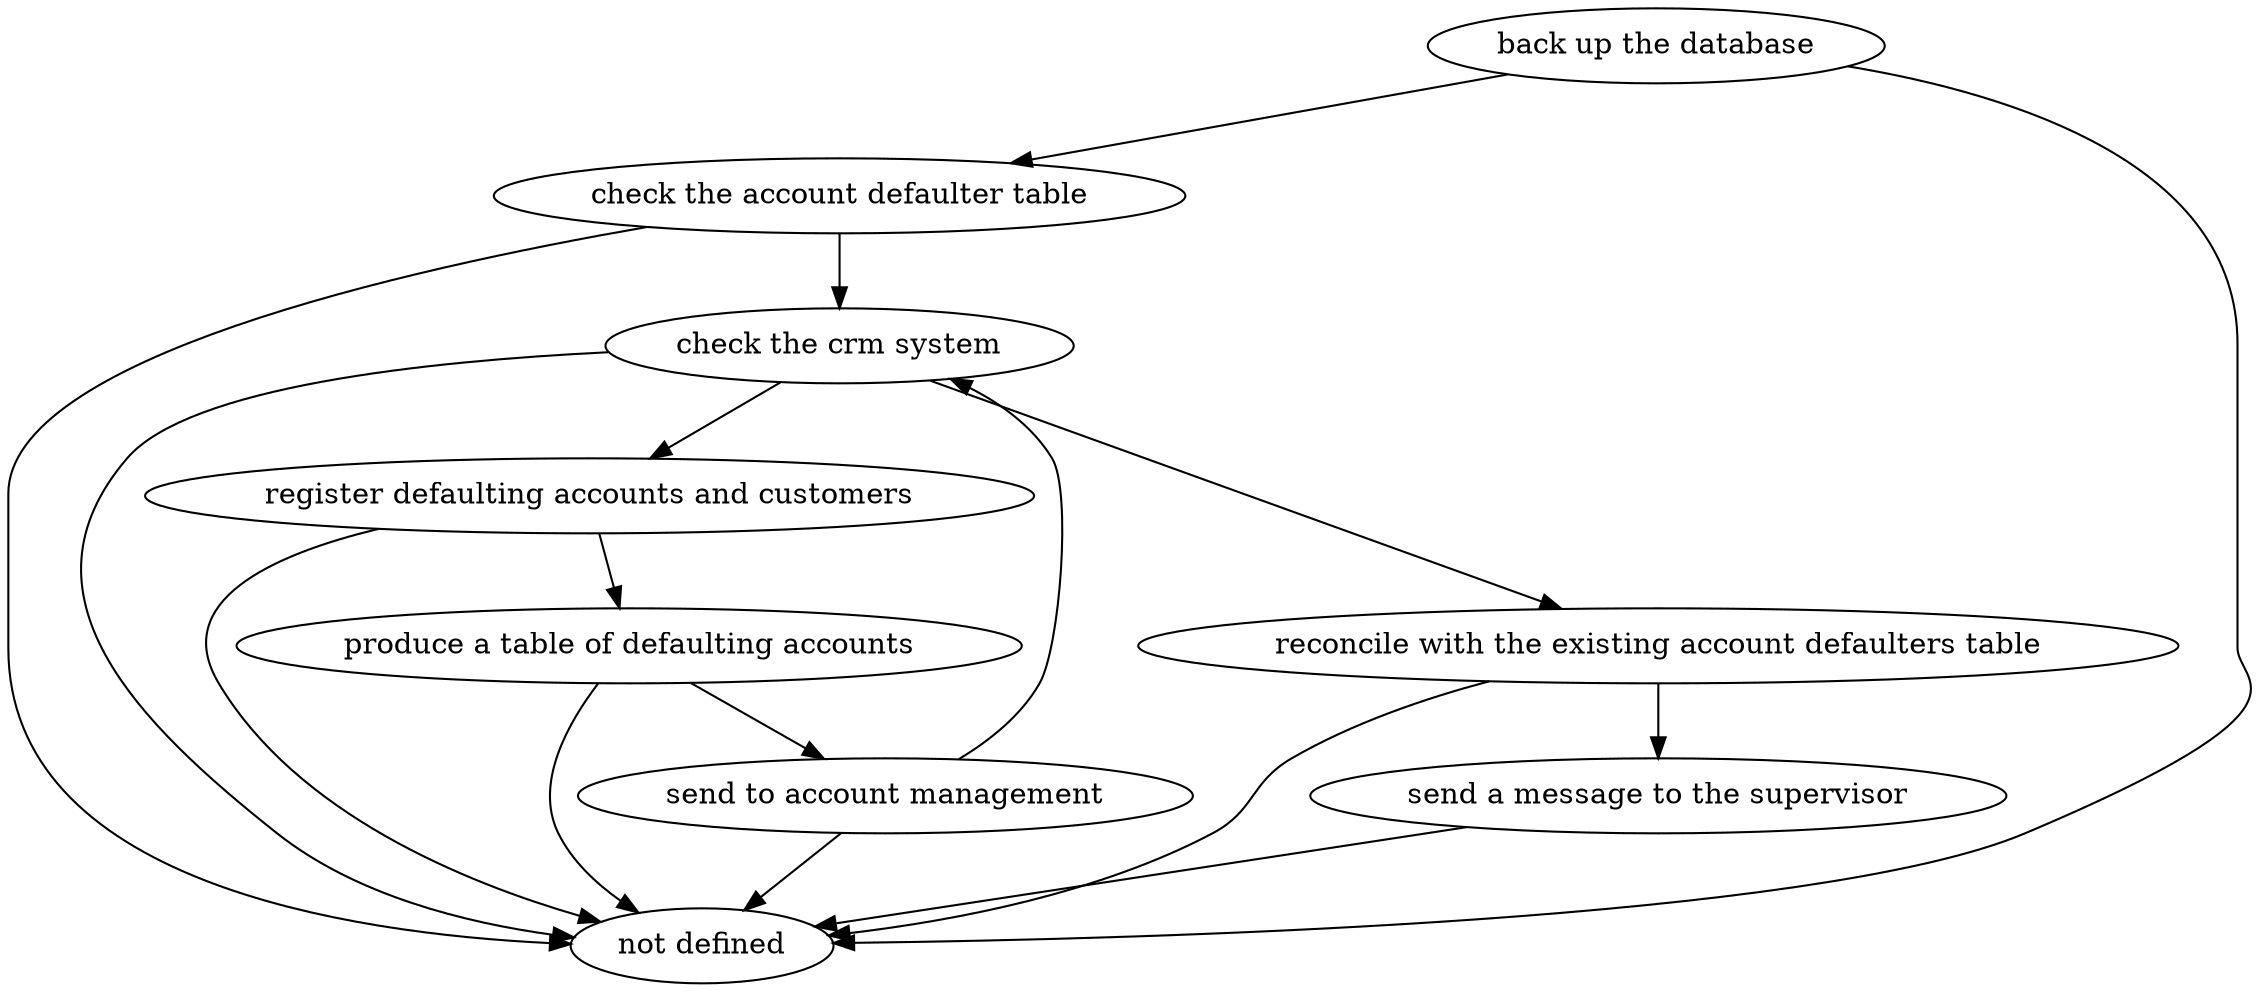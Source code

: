 strict digraph "doc-9.1" {
	graph [name="doc-9.1"];
	"back up the database"	[attrs="{'type': 'Activity', 'label': 'back up the database'}"];
	"check the account defaulter table"	[attrs="{'type': 'Activity', 'label': 'check the account defaulter table'}"];
	"back up the database" -> "check the account defaulter table"	[attrs="{'type': 'flow', 'label': 'flow'}"];
	"not defined"	[attrs="{'type': 'Actor', 'label': 'not defined'}"];
	"back up the database" -> "not defined"	[attrs="{'type': 'actor performer', 'label': 'actor performer'}"];
	"check the crm system"	[attrs="{'type': 'Activity', 'label': 'check the crm system'}"];
	"check the account defaulter table" -> "check the crm system"	[attrs="{'type': 'flow', 'label': 'flow'}"];
	"check the account defaulter table" -> "not defined"	[attrs="{'type': 'actor performer', 'label': 'actor performer'}"];
	"register defaulting accounts and customers"	[attrs="{'type': 'Activity', 'label': 'register defaulting accounts and customers'}"];
	"check the crm system" -> "register defaulting accounts and customers"	[attrs="{'type': 'flow', 'label': 'flow'}"];
	"reconcile with the existing account defaulters table"	[attrs="{'type': 'Activity', 'label': 'reconcile with the existing account defaulters table'}"];
	"check the crm system" -> "reconcile with the existing account defaulters table"	[attrs="{'type': 'flow', 'label': 'flow'}"];
	"check the crm system" -> "not defined"	[attrs="{'type': 'actor performer', 'label': 'actor performer'}"];
	"produce a table of defaulting accounts"	[attrs="{'type': 'Activity', 'label': 'produce a table of defaulting accounts'}"];
	"register defaulting accounts and customers" -> "produce a table of defaulting accounts"	[attrs="{'type': 'flow', 'label': 'flow'}"];
	"register defaulting accounts and customers" -> "not defined"	[attrs="{'type': 'actor performer', 'label': 'actor performer'}"];
	"send to account management"	[attrs="{'type': 'Activity', 'label': 'send to account management'}"];
	"produce a table of defaulting accounts" -> "send to account management"	[attrs="{'type': 'flow', 'label': 'flow'}"];
	"produce a table of defaulting accounts" -> "not defined"	[attrs="{'type': 'actor performer', 'label': 'actor performer'}"];
	"send to account management" -> "check the crm system"	[attrs="{'type': 'flow', 'label': 'flow'}"];
	"send to account management" -> "not defined"	[attrs="{'type': 'actor performer', 'label': 'actor performer'}"];
	"send a message to the supervisor"	[attrs="{'type': 'Activity', 'label': 'send a message to the supervisor'}"];
	"reconcile with the existing account defaulters table" -> "send a message to the supervisor"	[attrs="{'type': 'flow', 'label': 'flow'}"];
	"reconcile with the existing account defaulters table" -> "not defined"	[attrs="{'type': 'actor performer', 'label': 'actor performer'}"];
	"send a message to the supervisor" -> "not defined"	[attrs="{'type': 'actor performer', 'label': 'actor performer'}"];
}

